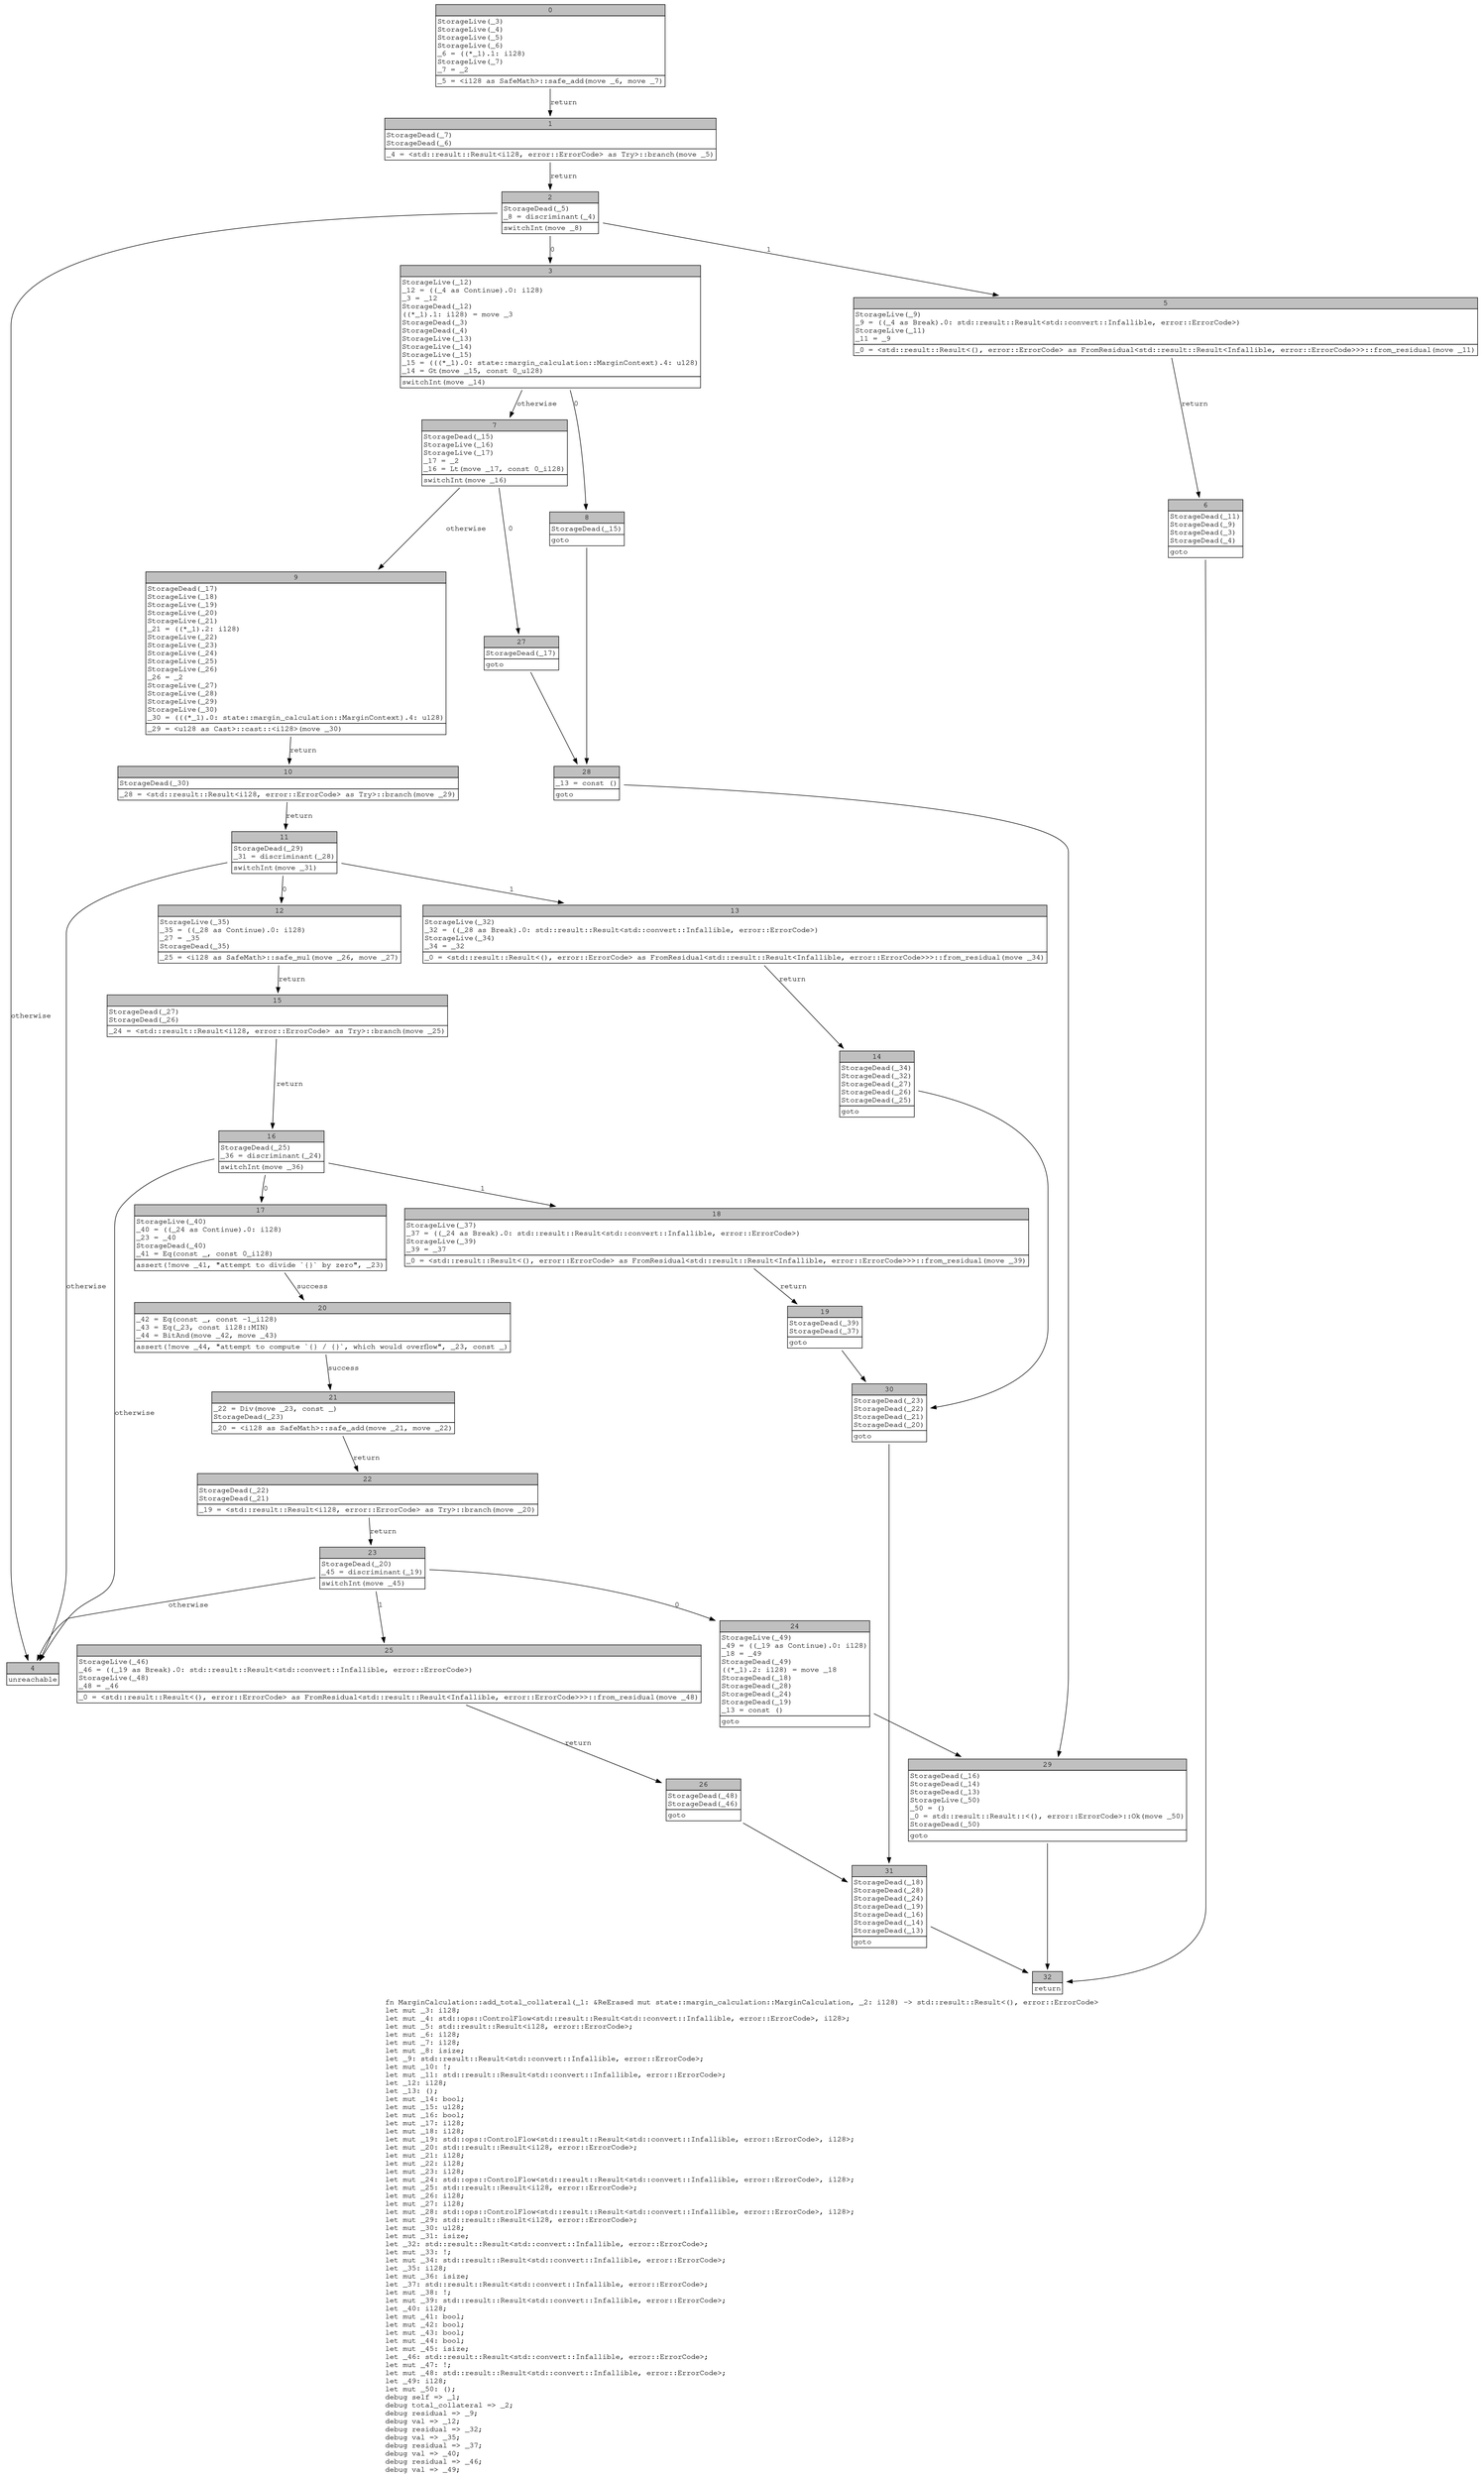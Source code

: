 digraph Mir_0_3440 {
    graph [fontname="Courier, monospace"];
    node [fontname="Courier, monospace"];
    edge [fontname="Courier, monospace"];
    label=<fn MarginCalculation::add_total_collateral(_1: &amp;ReErased mut state::margin_calculation::MarginCalculation, _2: i128) -&gt; std::result::Result&lt;(), error::ErrorCode&gt;<br align="left"/>let mut _3: i128;<br align="left"/>let mut _4: std::ops::ControlFlow&lt;std::result::Result&lt;std::convert::Infallible, error::ErrorCode&gt;, i128&gt;;<br align="left"/>let mut _5: std::result::Result&lt;i128, error::ErrorCode&gt;;<br align="left"/>let mut _6: i128;<br align="left"/>let mut _7: i128;<br align="left"/>let mut _8: isize;<br align="left"/>let _9: std::result::Result&lt;std::convert::Infallible, error::ErrorCode&gt;;<br align="left"/>let mut _10: !;<br align="left"/>let mut _11: std::result::Result&lt;std::convert::Infallible, error::ErrorCode&gt;;<br align="left"/>let _12: i128;<br align="left"/>let _13: ();<br align="left"/>let mut _14: bool;<br align="left"/>let mut _15: u128;<br align="left"/>let mut _16: bool;<br align="left"/>let mut _17: i128;<br align="left"/>let mut _18: i128;<br align="left"/>let mut _19: std::ops::ControlFlow&lt;std::result::Result&lt;std::convert::Infallible, error::ErrorCode&gt;, i128&gt;;<br align="left"/>let mut _20: std::result::Result&lt;i128, error::ErrorCode&gt;;<br align="left"/>let mut _21: i128;<br align="left"/>let mut _22: i128;<br align="left"/>let mut _23: i128;<br align="left"/>let mut _24: std::ops::ControlFlow&lt;std::result::Result&lt;std::convert::Infallible, error::ErrorCode&gt;, i128&gt;;<br align="left"/>let mut _25: std::result::Result&lt;i128, error::ErrorCode&gt;;<br align="left"/>let mut _26: i128;<br align="left"/>let mut _27: i128;<br align="left"/>let mut _28: std::ops::ControlFlow&lt;std::result::Result&lt;std::convert::Infallible, error::ErrorCode&gt;, i128&gt;;<br align="left"/>let mut _29: std::result::Result&lt;i128, error::ErrorCode&gt;;<br align="left"/>let mut _30: u128;<br align="left"/>let mut _31: isize;<br align="left"/>let _32: std::result::Result&lt;std::convert::Infallible, error::ErrorCode&gt;;<br align="left"/>let mut _33: !;<br align="left"/>let mut _34: std::result::Result&lt;std::convert::Infallible, error::ErrorCode&gt;;<br align="left"/>let _35: i128;<br align="left"/>let mut _36: isize;<br align="left"/>let _37: std::result::Result&lt;std::convert::Infallible, error::ErrorCode&gt;;<br align="left"/>let mut _38: !;<br align="left"/>let mut _39: std::result::Result&lt;std::convert::Infallible, error::ErrorCode&gt;;<br align="left"/>let _40: i128;<br align="left"/>let mut _41: bool;<br align="left"/>let mut _42: bool;<br align="left"/>let mut _43: bool;<br align="left"/>let mut _44: bool;<br align="left"/>let mut _45: isize;<br align="left"/>let _46: std::result::Result&lt;std::convert::Infallible, error::ErrorCode&gt;;<br align="left"/>let mut _47: !;<br align="left"/>let mut _48: std::result::Result&lt;std::convert::Infallible, error::ErrorCode&gt;;<br align="left"/>let _49: i128;<br align="left"/>let mut _50: ();<br align="left"/>debug self =&gt; _1;<br align="left"/>debug total_collateral =&gt; _2;<br align="left"/>debug residual =&gt; _9;<br align="left"/>debug val =&gt; _12;<br align="left"/>debug residual =&gt; _32;<br align="left"/>debug val =&gt; _35;<br align="left"/>debug residual =&gt; _37;<br align="left"/>debug val =&gt; _40;<br align="left"/>debug residual =&gt; _46;<br align="left"/>debug val =&gt; _49;<br align="left"/>>;
    bb0__0_3440 [shape="none", label=<<table border="0" cellborder="1" cellspacing="0"><tr><td bgcolor="gray" align="center" colspan="1">0</td></tr><tr><td align="left" balign="left">StorageLive(_3)<br/>StorageLive(_4)<br/>StorageLive(_5)<br/>StorageLive(_6)<br/>_6 = ((*_1).1: i128)<br/>StorageLive(_7)<br/>_7 = _2<br/></td></tr><tr><td align="left">_5 = &lt;i128 as SafeMath&gt;::safe_add(move _6, move _7)</td></tr></table>>];
    bb1__0_3440 [shape="none", label=<<table border="0" cellborder="1" cellspacing="0"><tr><td bgcolor="gray" align="center" colspan="1">1</td></tr><tr><td align="left" balign="left">StorageDead(_7)<br/>StorageDead(_6)<br/></td></tr><tr><td align="left">_4 = &lt;std::result::Result&lt;i128, error::ErrorCode&gt; as Try&gt;::branch(move _5)</td></tr></table>>];
    bb2__0_3440 [shape="none", label=<<table border="0" cellborder="1" cellspacing="0"><tr><td bgcolor="gray" align="center" colspan="1">2</td></tr><tr><td align="left" balign="left">StorageDead(_5)<br/>_8 = discriminant(_4)<br/></td></tr><tr><td align="left">switchInt(move _8)</td></tr></table>>];
    bb3__0_3440 [shape="none", label=<<table border="0" cellborder="1" cellspacing="0"><tr><td bgcolor="gray" align="center" colspan="1">3</td></tr><tr><td align="left" balign="left">StorageLive(_12)<br/>_12 = ((_4 as Continue).0: i128)<br/>_3 = _12<br/>StorageDead(_12)<br/>((*_1).1: i128) = move _3<br/>StorageDead(_3)<br/>StorageDead(_4)<br/>StorageLive(_13)<br/>StorageLive(_14)<br/>StorageLive(_15)<br/>_15 = (((*_1).0: state::margin_calculation::MarginContext).4: u128)<br/>_14 = Gt(move _15, const 0_u128)<br/></td></tr><tr><td align="left">switchInt(move _14)</td></tr></table>>];
    bb4__0_3440 [shape="none", label=<<table border="0" cellborder="1" cellspacing="0"><tr><td bgcolor="gray" align="center" colspan="1">4</td></tr><tr><td align="left">unreachable</td></tr></table>>];
    bb5__0_3440 [shape="none", label=<<table border="0" cellborder="1" cellspacing="0"><tr><td bgcolor="gray" align="center" colspan="1">5</td></tr><tr><td align="left" balign="left">StorageLive(_9)<br/>_9 = ((_4 as Break).0: std::result::Result&lt;std::convert::Infallible, error::ErrorCode&gt;)<br/>StorageLive(_11)<br/>_11 = _9<br/></td></tr><tr><td align="left">_0 = &lt;std::result::Result&lt;(), error::ErrorCode&gt; as FromResidual&lt;std::result::Result&lt;Infallible, error::ErrorCode&gt;&gt;&gt;::from_residual(move _11)</td></tr></table>>];
    bb6__0_3440 [shape="none", label=<<table border="0" cellborder="1" cellspacing="0"><tr><td bgcolor="gray" align="center" colspan="1">6</td></tr><tr><td align="left" balign="left">StorageDead(_11)<br/>StorageDead(_9)<br/>StorageDead(_3)<br/>StorageDead(_4)<br/></td></tr><tr><td align="left">goto</td></tr></table>>];
    bb7__0_3440 [shape="none", label=<<table border="0" cellborder="1" cellspacing="0"><tr><td bgcolor="gray" align="center" colspan="1">7</td></tr><tr><td align="left" balign="left">StorageDead(_15)<br/>StorageLive(_16)<br/>StorageLive(_17)<br/>_17 = _2<br/>_16 = Lt(move _17, const 0_i128)<br/></td></tr><tr><td align="left">switchInt(move _16)</td></tr></table>>];
    bb8__0_3440 [shape="none", label=<<table border="0" cellborder="1" cellspacing="0"><tr><td bgcolor="gray" align="center" colspan="1">8</td></tr><tr><td align="left" balign="left">StorageDead(_15)<br/></td></tr><tr><td align="left">goto</td></tr></table>>];
    bb9__0_3440 [shape="none", label=<<table border="0" cellborder="1" cellspacing="0"><tr><td bgcolor="gray" align="center" colspan="1">9</td></tr><tr><td align="left" balign="left">StorageDead(_17)<br/>StorageLive(_18)<br/>StorageLive(_19)<br/>StorageLive(_20)<br/>StorageLive(_21)<br/>_21 = ((*_1).2: i128)<br/>StorageLive(_22)<br/>StorageLive(_23)<br/>StorageLive(_24)<br/>StorageLive(_25)<br/>StorageLive(_26)<br/>_26 = _2<br/>StorageLive(_27)<br/>StorageLive(_28)<br/>StorageLive(_29)<br/>StorageLive(_30)<br/>_30 = (((*_1).0: state::margin_calculation::MarginContext).4: u128)<br/></td></tr><tr><td align="left">_29 = &lt;u128 as Cast&gt;::cast::&lt;i128&gt;(move _30)</td></tr></table>>];
    bb10__0_3440 [shape="none", label=<<table border="0" cellborder="1" cellspacing="0"><tr><td bgcolor="gray" align="center" colspan="1">10</td></tr><tr><td align="left" balign="left">StorageDead(_30)<br/></td></tr><tr><td align="left">_28 = &lt;std::result::Result&lt;i128, error::ErrorCode&gt; as Try&gt;::branch(move _29)</td></tr></table>>];
    bb11__0_3440 [shape="none", label=<<table border="0" cellborder="1" cellspacing="0"><tr><td bgcolor="gray" align="center" colspan="1">11</td></tr><tr><td align="left" balign="left">StorageDead(_29)<br/>_31 = discriminant(_28)<br/></td></tr><tr><td align="left">switchInt(move _31)</td></tr></table>>];
    bb12__0_3440 [shape="none", label=<<table border="0" cellborder="1" cellspacing="0"><tr><td bgcolor="gray" align="center" colspan="1">12</td></tr><tr><td align="left" balign="left">StorageLive(_35)<br/>_35 = ((_28 as Continue).0: i128)<br/>_27 = _35<br/>StorageDead(_35)<br/></td></tr><tr><td align="left">_25 = &lt;i128 as SafeMath&gt;::safe_mul(move _26, move _27)</td></tr></table>>];
    bb13__0_3440 [shape="none", label=<<table border="0" cellborder="1" cellspacing="0"><tr><td bgcolor="gray" align="center" colspan="1">13</td></tr><tr><td align="left" balign="left">StorageLive(_32)<br/>_32 = ((_28 as Break).0: std::result::Result&lt;std::convert::Infallible, error::ErrorCode&gt;)<br/>StorageLive(_34)<br/>_34 = _32<br/></td></tr><tr><td align="left">_0 = &lt;std::result::Result&lt;(), error::ErrorCode&gt; as FromResidual&lt;std::result::Result&lt;Infallible, error::ErrorCode&gt;&gt;&gt;::from_residual(move _34)</td></tr></table>>];
    bb14__0_3440 [shape="none", label=<<table border="0" cellborder="1" cellspacing="0"><tr><td bgcolor="gray" align="center" colspan="1">14</td></tr><tr><td align="left" balign="left">StorageDead(_34)<br/>StorageDead(_32)<br/>StorageDead(_27)<br/>StorageDead(_26)<br/>StorageDead(_25)<br/></td></tr><tr><td align="left">goto</td></tr></table>>];
    bb15__0_3440 [shape="none", label=<<table border="0" cellborder="1" cellspacing="0"><tr><td bgcolor="gray" align="center" colspan="1">15</td></tr><tr><td align="left" balign="left">StorageDead(_27)<br/>StorageDead(_26)<br/></td></tr><tr><td align="left">_24 = &lt;std::result::Result&lt;i128, error::ErrorCode&gt; as Try&gt;::branch(move _25)</td></tr></table>>];
    bb16__0_3440 [shape="none", label=<<table border="0" cellborder="1" cellspacing="0"><tr><td bgcolor="gray" align="center" colspan="1">16</td></tr><tr><td align="left" balign="left">StorageDead(_25)<br/>_36 = discriminant(_24)<br/></td></tr><tr><td align="left">switchInt(move _36)</td></tr></table>>];
    bb17__0_3440 [shape="none", label=<<table border="0" cellborder="1" cellspacing="0"><tr><td bgcolor="gray" align="center" colspan="1">17</td></tr><tr><td align="left" balign="left">StorageLive(_40)<br/>_40 = ((_24 as Continue).0: i128)<br/>_23 = _40<br/>StorageDead(_40)<br/>_41 = Eq(const _, const 0_i128)<br/></td></tr><tr><td align="left">assert(!move _41, &quot;attempt to divide `{}` by zero&quot;, _23)</td></tr></table>>];
    bb18__0_3440 [shape="none", label=<<table border="0" cellborder="1" cellspacing="0"><tr><td bgcolor="gray" align="center" colspan="1">18</td></tr><tr><td align="left" balign="left">StorageLive(_37)<br/>_37 = ((_24 as Break).0: std::result::Result&lt;std::convert::Infallible, error::ErrorCode&gt;)<br/>StorageLive(_39)<br/>_39 = _37<br/></td></tr><tr><td align="left">_0 = &lt;std::result::Result&lt;(), error::ErrorCode&gt; as FromResidual&lt;std::result::Result&lt;Infallible, error::ErrorCode&gt;&gt;&gt;::from_residual(move _39)</td></tr></table>>];
    bb19__0_3440 [shape="none", label=<<table border="0" cellborder="1" cellspacing="0"><tr><td bgcolor="gray" align="center" colspan="1">19</td></tr><tr><td align="left" balign="left">StorageDead(_39)<br/>StorageDead(_37)<br/></td></tr><tr><td align="left">goto</td></tr></table>>];
    bb20__0_3440 [shape="none", label=<<table border="0" cellborder="1" cellspacing="0"><tr><td bgcolor="gray" align="center" colspan="1">20</td></tr><tr><td align="left" balign="left">_42 = Eq(const _, const -1_i128)<br/>_43 = Eq(_23, const i128::MIN)<br/>_44 = BitAnd(move _42, move _43)<br/></td></tr><tr><td align="left">assert(!move _44, &quot;attempt to compute `{} / {}`, which would overflow&quot;, _23, const _)</td></tr></table>>];
    bb21__0_3440 [shape="none", label=<<table border="0" cellborder="1" cellspacing="0"><tr><td bgcolor="gray" align="center" colspan="1">21</td></tr><tr><td align="left" balign="left">_22 = Div(move _23, const _)<br/>StorageDead(_23)<br/></td></tr><tr><td align="left">_20 = &lt;i128 as SafeMath&gt;::safe_add(move _21, move _22)</td></tr></table>>];
    bb22__0_3440 [shape="none", label=<<table border="0" cellborder="1" cellspacing="0"><tr><td bgcolor="gray" align="center" colspan="1">22</td></tr><tr><td align="left" balign="left">StorageDead(_22)<br/>StorageDead(_21)<br/></td></tr><tr><td align="left">_19 = &lt;std::result::Result&lt;i128, error::ErrorCode&gt; as Try&gt;::branch(move _20)</td></tr></table>>];
    bb23__0_3440 [shape="none", label=<<table border="0" cellborder="1" cellspacing="0"><tr><td bgcolor="gray" align="center" colspan="1">23</td></tr><tr><td align="left" balign="left">StorageDead(_20)<br/>_45 = discriminant(_19)<br/></td></tr><tr><td align="left">switchInt(move _45)</td></tr></table>>];
    bb24__0_3440 [shape="none", label=<<table border="0" cellborder="1" cellspacing="0"><tr><td bgcolor="gray" align="center" colspan="1">24</td></tr><tr><td align="left" balign="left">StorageLive(_49)<br/>_49 = ((_19 as Continue).0: i128)<br/>_18 = _49<br/>StorageDead(_49)<br/>((*_1).2: i128) = move _18<br/>StorageDead(_18)<br/>StorageDead(_28)<br/>StorageDead(_24)<br/>StorageDead(_19)<br/>_13 = const ()<br/></td></tr><tr><td align="left">goto</td></tr></table>>];
    bb25__0_3440 [shape="none", label=<<table border="0" cellborder="1" cellspacing="0"><tr><td bgcolor="gray" align="center" colspan="1">25</td></tr><tr><td align="left" balign="left">StorageLive(_46)<br/>_46 = ((_19 as Break).0: std::result::Result&lt;std::convert::Infallible, error::ErrorCode&gt;)<br/>StorageLive(_48)<br/>_48 = _46<br/></td></tr><tr><td align="left">_0 = &lt;std::result::Result&lt;(), error::ErrorCode&gt; as FromResidual&lt;std::result::Result&lt;Infallible, error::ErrorCode&gt;&gt;&gt;::from_residual(move _48)</td></tr></table>>];
    bb26__0_3440 [shape="none", label=<<table border="0" cellborder="1" cellspacing="0"><tr><td bgcolor="gray" align="center" colspan="1">26</td></tr><tr><td align="left" balign="left">StorageDead(_48)<br/>StorageDead(_46)<br/></td></tr><tr><td align="left">goto</td></tr></table>>];
    bb27__0_3440 [shape="none", label=<<table border="0" cellborder="1" cellspacing="0"><tr><td bgcolor="gray" align="center" colspan="1">27</td></tr><tr><td align="left" balign="left">StorageDead(_17)<br/></td></tr><tr><td align="left">goto</td></tr></table>>];
    bb28__0_3440 [shape="none", label=<<table border="0" cellborder="1" cellspacing="0"><tr><td bgcolor="gray" align="center" colspan="1">28</td></tr><tr><td align="left" balign="left">_13 = const ()<br/></td></tr><tr><td align="left">goto</td></tr></table>>];
    bb29__0_3440 [shape="none", label=<<table border="0" cellborder="1" cellspacing="0"><tr><td bgcolor="gray" align="center" colspan="1">29</td></tr><tr><td align="left" balign="left">StorageDead(_16)<br/>StorageDead(_14)<br/>StorageDead(_13)<br/>StorageLive(_50)<br/>_50 = ()<br/>_0 = std::result::Result::&lt;(), error::ErrorCode&gt;::Ok(move _50)<br/>StorageDead(_50)<br/></td></tr><tr><td align="left">goto</td></tr></table>>];
    bb30__0_3440 [shape="none", label=<<table border="0" cellborder="1" cellspacing="0"><tr><td bgcolor="gray" align="center" colspan="1">30</td></tr><tr><td align="left" balign="left">StorageDead(_23)<br/>StorageDead(_22)<br/>StorageDead(_21)<br/>StorageDead(_20)<br/></td></tr><tr><td align="left">goto</td></tr></table>>];
    bb31__0_3440 [shape="none", label=<<table border="0" cellborder="1" cellspacing="0"><tr><td bgcolor="gray" align="center" colspan="1">31</td></tr><tr><td align="left" balign="left">StorageDead(_18)<br/>StorageDead(_28)<br/>StorageDead(_24)<br/>StorageDead(_19)<br/>StorageDead(_16)<br/>StorageDead(_14)<br/>StorageDead(_13)<br/></td></tr><tr><td align="left">goto</td></tr></table>>];
    bb32__0_3440 [shape="none", label=<<table border="0" cellborder="1" cellspacing="0"><tr><td bgcolor="gray" align="center" colspan="1">32</td></tr><tr><td align="left">return</td></tr></table>>];
    bb0__0_3440 -> bb1__0_3440 [label="return"];
    bb1__0_3440 -> bb2__0_3440 [label="return"];
    bb2__0_3440 -> bb3__0_3440 [label="0"];
    bb2__0_3440 -> bb5__0_3440 [label="1"];
    bb2__0_3440 -> bb4__0_3440 [label="otherwise"];
    bb3__0_3440 -> bb8__0_3440 [label="0"];
    bb3__0_3440 -> bb7__0_3440 [label="otherwise"];
    bb5__0_3440 -> bb6__0_3440 [label="return"];
    bb6__0_3440 -> bb32__0_3440 [label=""];
    bb7__0_3440 -> bb27__0_3440 [label="0"];
    bb7__0_3440 -> bb9__0_3440 [label="otherwise"];
    bb8__0_3440 -> bb28__0_3440 [label=""];
    bb9__0_3440 -> bb10__0_3440 [label="return"];
    bb10__0_3440 -> bb11__0_3440 [label="return"];
    bb11__0_3440 -> bb12__0_3440 [label="0"];
    bb11__0_3440 -> bb13__0_3440 [label="1"];
    bb11__0_3440 -> bb4__0_3440 [label="otherwise"];
    bb12__0_3440 -> bb15__0_3440 [label="return"];
    bb13__0_3440 -> bb14__0_3440 [label="return"];
    bb14__0_3440 -> bb30__0_3440 [label=""];
    bb15__0_3440 -> bb16__0_3440 [label="return"];
    bb16__0_3440 -> bb17__0_3440 [label="0"];
    bb16__0_3440 -> bb18__0_3440 [label="1"];
    bb16__0_3440 -> bb4__0_3440 [label="otherwise"];
    bb17__0_3440 -> bb20__0_3440 [label="success"];
    bb18__0_3440 -> bb19__0_3440 [label="return"];
    bb19__0_3440 -> bb30__0_3440 [label=""];
    bb20__0_3440 -> bb21__0_3440 [label="success"];
    bb21__0_3440 -> bb22__0_3440 [label="return"];
    bb22__0_3440 -> bb23__0_3440 [label="return"];
    bb23__0_3440 -> bb24__0_3440 [label="0"];
    bb23__0_3440 -> bb25__0_3440 [label="1"];
    bb23__0_3440 -> bb4__0_3440 [label="otherwise"];
    bb24__0_3440 -> bb29__0_3440 [label=""];
    bb25__0_3440 -> bb26__0_3440 [label="return"];
    bb26__0_3440 -> bb31__0_3440 [label=""];
    bb27__0_3440 -> bb28__0_3440 [label=""];
    bb28__0_3440 -> bb29__0_3440 [label=""];
    bb29__0_3440 -> bb32__0_3440 [label=""];
    bb30__0_3440 -> bb31__0_3440 [label=""];
    bb31__0_3440 -> bb32__0_3440 [label=""];
}
